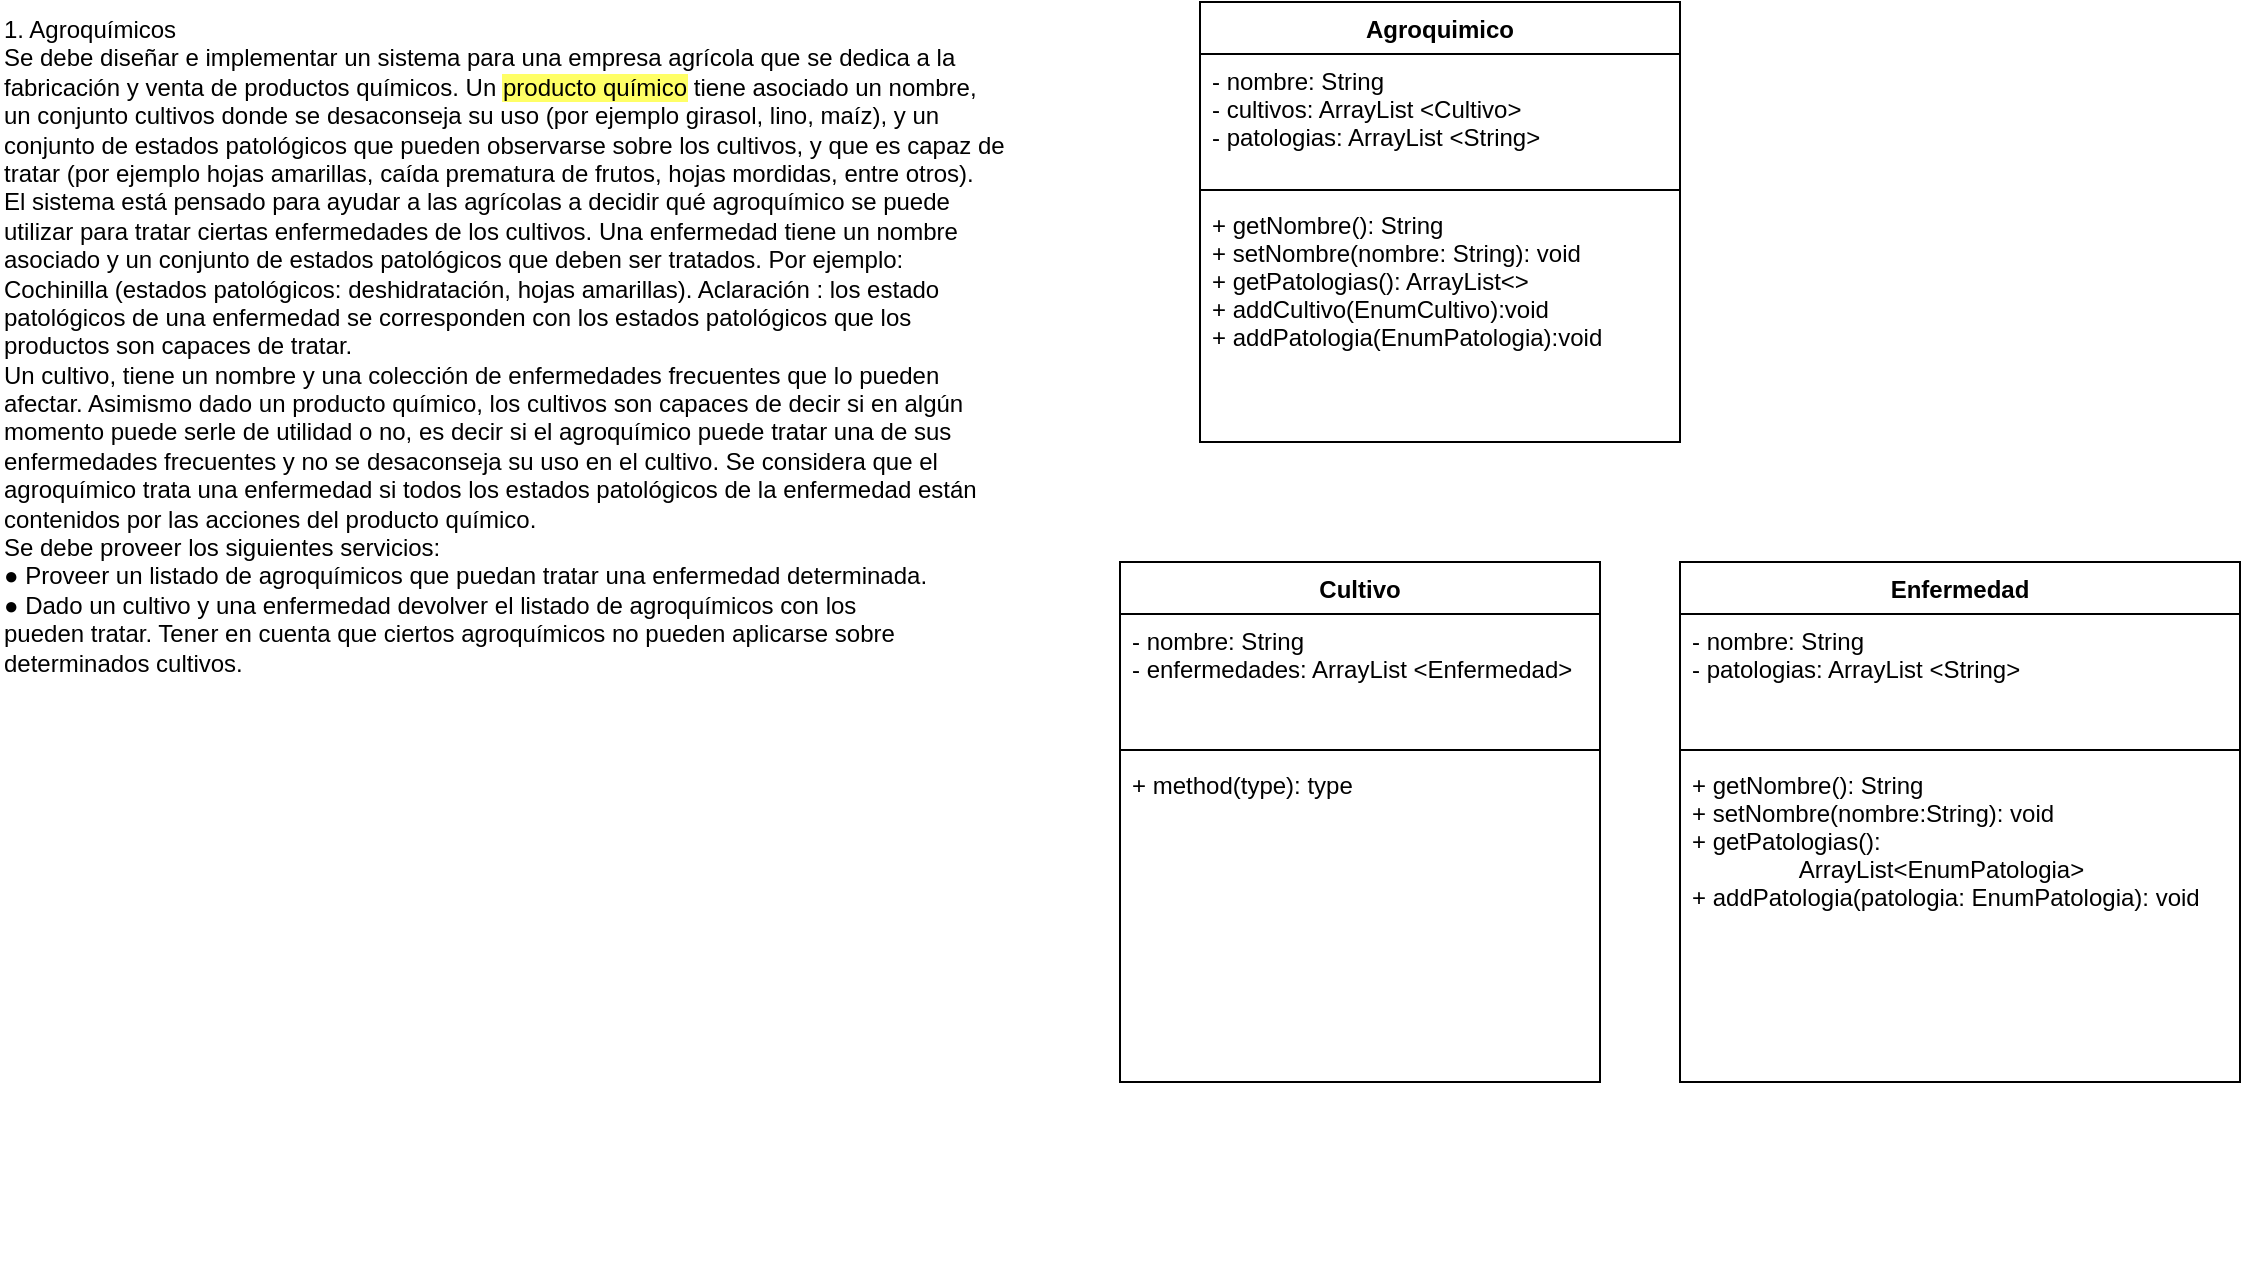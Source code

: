<mxfile version="20.8.5" type="github">
  <diagram id="H_dTRidz2jpQoJVOs-p8" name="Página-1">
    <mxGraphModel dx="1395" dy="630" grid="1" gridSize="10" guides="1" tooltips="1" connect="1" arrows="1" fold="1" page="1" pageScale="1" pageWidth="1169" pageHeight="1654" math="0" shadow="0">
      <root>
        <mxCell id="0" />
        <mxCell id="1" parent="0" />
        <mxCell id="cCCzXjucm2LXmUzTbs8H-1" value="1. Agroquímicos&lt;br&gt;Se debe diseñar e implementar un sistema para una empresa agrícola que se dedica a la&lt;br&gt;fabricación y venta de productos químicos. Un &lt;span style=&quot;background-color: rgb(255, 255, 102);&quot;&gt;producto químico&lt;/span&gt; tiene asociado un nombre,&lt;br&gt;un conjunto cultivos donde se desaconseja su uso (por ejemplo girasol, lino, maíz), y un&lt;br&gt;conjunto de estados patológicos que pueden observarse sobre los cultivos, y que es capaz de&lt;br&gt;tratar (por ejemplo hojas amarillas, caída prematura de frutos, hojas mordidas, entre otros).&lt;br&gt;El sistema está pensado para ayudar a las agrícolas a decidir qué agroquímico se puede&lt;br&gt;utilizar para tratar ciertas enfermedades de los cultivos. Una enfermedad tiene un nombre&lt;br&gt;asociado y un conjunto de estados patológicos que deben ser tratados. Por ejemplo:&lt;br&gt;Cochinilla (estados patológicos: deshidratación, hojas amarillas). Aclaración : los estado&lt;br&gt;patológicos de una enfermedad se corresponden con los estados patológicos que los&lt;br&gt;productos son capaces de tratar.&lt;br&gt;Un cultivo, tiene un nombre y una colección de enfermedades frecuentes que lo pueden&lt;br&gt;afectar. Asimismo dado un producto químico, los cultivos son capaces de decir si en algún&lt;br&gt;momento puede serle de utilidad o no, es decir si el agroquímico puede tratar una de sus&lt;br&gt;enfermedades frecuentes y no se desaconseja su uso en el cultivo. Se considera que el&lt;br&gt;agroquímico trata una enfermedad si todos los estados patológicos de la enfermedad están&lt;br&gt;contenidos por las acciones del producto químico.&lt;br&gt;Se debe proveer los siguientes servicios:&lt;br&gt;● Proveer un listado de agroquímicos que puedan tratar una enfermedad determinada.&lt;br&gt;● Dado un cultivo y una enfermedad devolver el listado de agroquímicos con los&lt;br&gt;pueden tratar. Tener en cuenta que ciertos agroquímicos no pueden aplicarse sobre&lt;br&gt;determinados cultivos." style="text;whiteSpace=wrap;html=1;" vertex="1" parent="1">
          <mxGeometry x="40" y="40" width="530" height="640" as="geometry" />
        </mxCell>
        <mxCell id="cCCzXjucm2LXmUzTbs8H-2" value="Agroquimico" style="swimlane;fontStyle=1;align=center;verticalAlign=top;childLayout=stackLayout;horizontal=1;startSize=26;horizontalStack=0;resizeParent=1;resizeParentMax=0;resizeLast=0;collapsible=1;marginBottom=0;" vertex="1" parent="1">
          <mxGeometry x="640" y="40" width="240" height="220" as="geometry" />
        </mxCell>
        <mxCell id="cCCzXjucm2LXmUzTbs8H-3" value="- nombre: String&#xa;- cultivos: ArrayList &lt;Cultivo&gt;&#xa;- patologias: ArrayList &lt;String&gt;&#xa;" style="text;strokeColor=none;fillColor=none;align=left;verticalAlign=top;spacingLeft=4;spacingRight=4;overflow=hidden;rotatable=0;points=[[0,0.5],[1,0.5]];portConstraint=eastwest;" vertex="1" parent="cCCzXjucm2LXmUzTbs8H-2">
          <mxGeometry y="26" width="240" height="64" as="geometry" />
        </mxCell>
        <mxCell id="cCCzXjucm2LXmUzTbs8H-4" value="" style="line;strokeWidth=1;fillColor=none;align=left;verticalAlign=middle;spacingTop=-1;spacingLeft=3;spacingRight=3;rotatable=0;labelPosition=right;points=[];portConstraint=eastwest;strokeColor=inherit;" vertex="1" parent="cCCzXjucm2LXmUzTbs8H-2">
          <mxGeometry y="90" width="240" height="8" as="geometry" />
        </mxCell>
        <mxCell id="cCCzXjucm2LXmUzTbs8H-5" value="+ getNombre(): String&#xa;+ setNombre(nombre: String): void&#xa;+ getPatologias(): ArrayList&lt;&gt;&#xa;+ addCultivo(EnumCultivo):void&#xa;+ addPatologia(EnumPatologia):void&#xa;" style="text;strokeColor=none;fillColor=none;align=left;verticalAlign=top;spacingLeft=4;spacingRight=4;overflow=hidden;rotatable=0;points=[[0,0.5],[1,0.5]];portConstraint=eastwest;" vertex="1" parent="cCCzXjucm2LXmUzTbs8H-2">
          <mxGeometry y="98" width="240" height="122" as="geometry" />
        </mxCell>
        <mxCell id="cCCzXjucm2LXmUzTbs8H-6" value="Enfermedad" style="swimlane;fontStyle=1;align=center;verticalAlign=top;childLayout=stackLayout;horizontal=1;startSize=26;horizontalStack=0;resizeParent=1;resizeParentMax=0;resizeLast=0;collapsible=1;marginBottom=0;" vertex="1" parent="1">
          <mxGeometry x="880" y="320" width="280" height="260" as="geometry" />
        </mxCell>
        <mxCell id="cCCzXjucm2LXmUzTbs8H-7" value="- nombre: String&#xa;- patologias: ArrayList &lt;String&gt;&#xa;" style="text;strokeColor=none;fillColor=none;align=left;verticalAlign=top;spacingLeft=4;spacingRight=4;overflow=hidden;rotatable=0;points=[[0,0.5],[1,0.5]];portConstraint=eastwest;" vertex="1" parent="cCCzXjucm2LXmUzTbs8H-6">
          <mxGeometry y="26" width="280" height="64" as="geometry" />
        </mxCell>
        <mxCell id="cCCzXjucm2LXmUzTbs8H-8" value="" style="line;strokeWidth=1;fillColor=none;align=left;verticalAlign=middle;spacingTop=-1;spacingLeft=3;spacingRight=3;rotatable=0;labelPosition=right;points=[];portConstraint=eastwest;strokeColor=inherit;" vertex="1" parent="cCCzXjucm2LXmUzTbs8H-6">
          <mxGeometry y="90" width="280" height="8" as="geometry" />
        </mxCell>
        <mxCell id="cCCzXjucm2LXmUzTbs8H-9" value="+ getNombre(): String&#xa;+ setNombre(nombre:String): void&#xa;+ getPatologias(): &#xa;                ArrayList&lt;EnumPatologia&gt;&#xa;+ addPatologia(patologia: EnumPatologia): void" style="text;strokeColor=none;fillColor=none;align=left;verticalAlign=top;spacingLeft=4;spacingRight=4;overflow=hidden;rotatable=0;points=[[0,0.5],[1,0.5]];portConstraint=eastwest;" vertex="1" parent="cCCzXjucm2LXmUzTbs8H-6">
          <mxGeometry y="98" width="280" height="162" as="geometry" />
        </mxCell>
        <mxCell id="cCCzXjucm2LXmUzTbs8H-10" value="Cultivo" style="swimlane;fontStyle=1;align=center;verticalAlign=top;childLayout=stackLayout;horizontal=1;startSize=26;horizontalStack=0;resizeParent=1;resizeParentMax=0;resizeLast=0;collapsible=1;marginBottom=0;" vertex="1" parent="1">
          <mxGeometry x="600" y="320" width="240" height="260" as="geometry" />
        </mxCell>
        <mxCell id="cCCzXjucm2LXmUzTbs8H-11" value="- nombre: String&#xa;- enfermedades: ArrayList &lt;Enfermedad&gt;&#xa;" style="text;strokeColor=none;fillColor=none;align=left;verticalAlign=top;spacingLeft=4;spacingRight=4;overflow=hidden;rotatable=0;points=[[0,0.5],[1,0.5]];portConstraint=eastwest;" vertex="1" parent="cCCzXjucm2LXmUzTbs8H-10">
          <mxGeometry y="26" width="240" height="64" as="geometry" />
        </mxCell>
        <mxCell id="cCCzXjucm2LXmUzTbs8H-12" value="" style="line;strokeWidth=1;fillColor=none;align=left;verticalAlign=middle;spacingTop=-1;spacingLeft=3;spacingRight=3;rotatable=0;labelPosition=right;points=[];portConstraint=eastwest;strokeColor=inherit;" vertex="1" parent="cCCzXjucm2LXmUzTbs8H-10">
          <mxGeometry y="90" width="240" height="8" as="geometry" />
        </mxCell>
        <mxCell id="cCCzXjucm2LXmUzTbs8H-13" value="+ method(type): type" style="text;strokeColor=none;fillColor=none;align=left;verticalAlign=top;spacingLeft=4;spacingRight=4;overflow=hidden;rotatable=0;points=[[0,0.5],[1,0.5]];portConstraint=eastwest;" vertex="1" parent="cCCzXjucm2LXmUzTbs8H-10">
          <mxGeometry y="98" width="240" height="162" as="geometry" />
        </mxCell>
      </root>
    </mxGraphModel>
  </diagram>
</mxfile>
